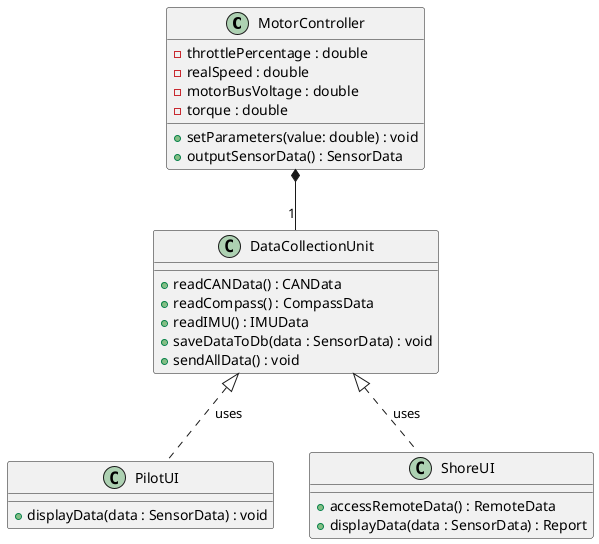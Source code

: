 @startuml

class MotorController {
    - throttlePercentage : double
    - realSpeed : double
    - motorBusVoltage : double
    - torque : double
    + setParameters(value: double) : void
    + outputSensorData() : SensorData
}

class DataCollectionUnit {
    + readCANData() : CANData
    + readCompass() : CompassData
    + readIMU() : IMUData
    + saveDataToDb(data : SensorData) : void
    + sendAllData() : void
}

class PilotUI {
    + displayData(data : SensorData) : void
}

class ShoreUI {
    + accessRemoteData() : RemoteData
    + displayData(data : SensorData) : Report
}

MotorController *-- "1" DataCollectionUnit
PilotUI .up.|> DataCollectionUnit : uses
ShoreUI .up.|> DataCollectionUnit : uses

@enduml
